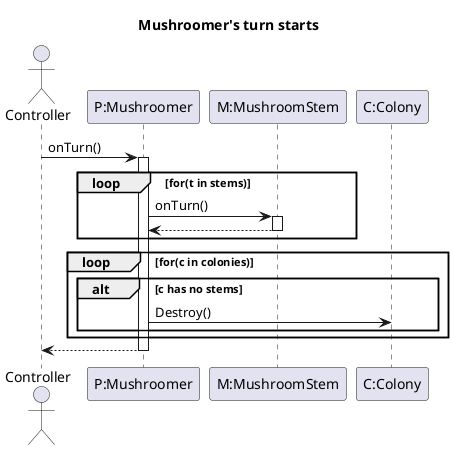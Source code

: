 @startuml startTurn_mushroomer
title Mushroomer's turn starts

actor Controller
participant "P:Mushroomer" as P
participant "M:MushroomStem" as M
participant "C:Colony" as C
'participant ""

Controller -> P : onTurn()
activate P

    loop for(t in stems)
        P -> M : onTurn()
        activate M
        P <-- M
        deactivate M 
    end

    loop for(c in colonies)
        alt c has no stems
            P -> C : Destroy()
        end
    end

Controller <-- P
deactivate P

@enduml